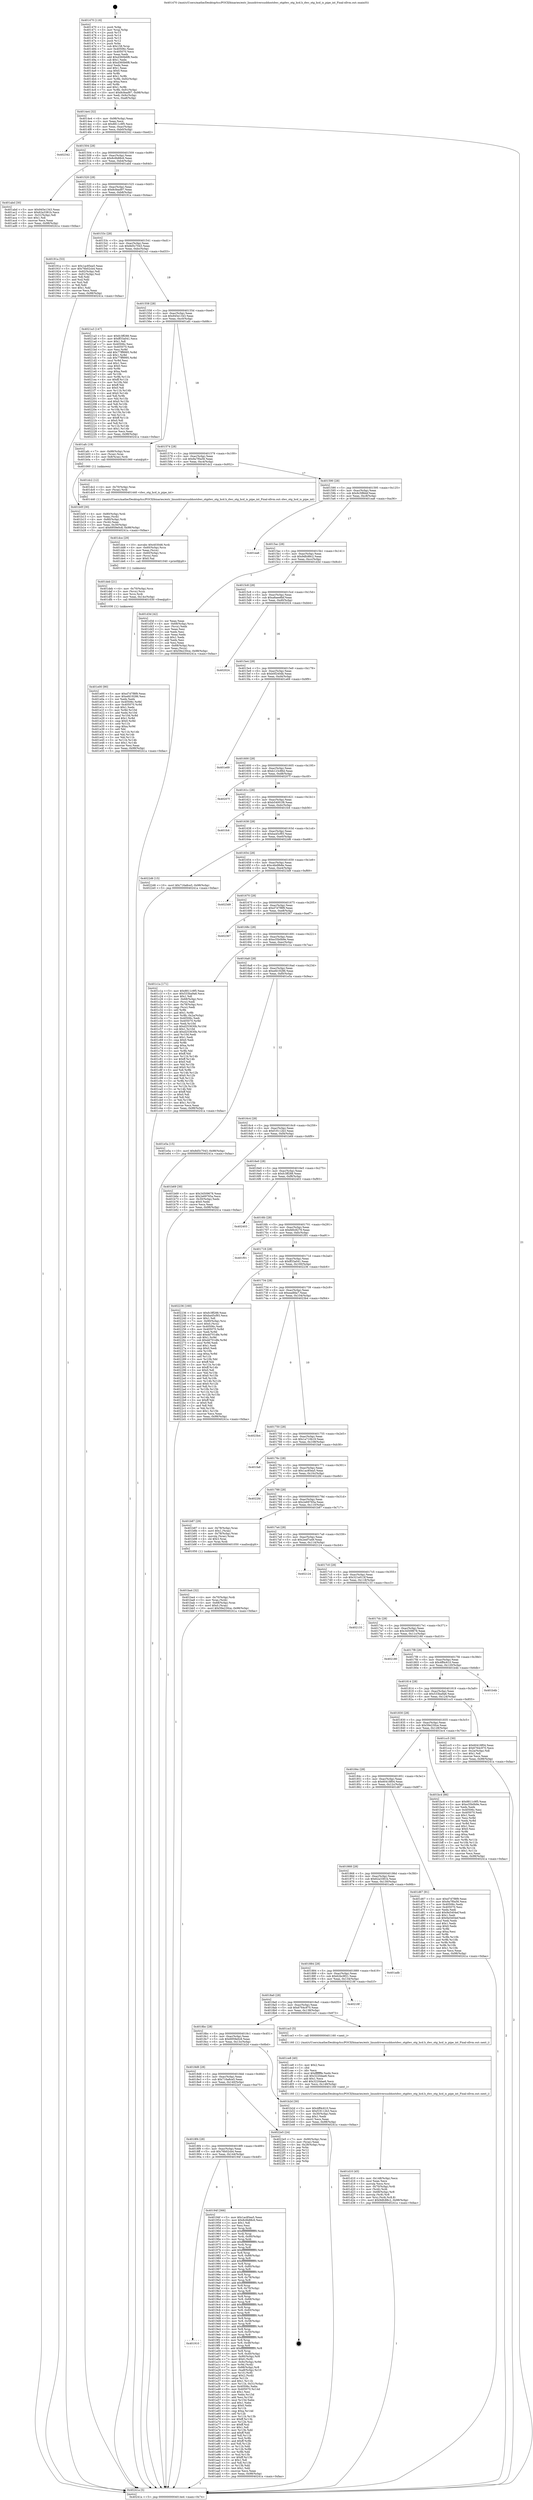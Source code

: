 digraph "0x401470" {
  label = "0x401470 (/mnt/c/Users/mathe/Desktop/tcc/POCII/binaries/extr_linuxdriversusbhostdwc_otgdwc_otg_hcd.h_dwc_otg_hcd_is_pipe_int_Final-ollvm.out::main(0))"
  labelloc = "t"
  node[shape=record]

  Entry [label="",width=0.3,height=0.3,shape=circle,fillcolor=black,style=filled]
  "0x4014e4" [label="{
     0x4014e4 [32]\l
     | [instrs]\l
     &nbsp;&nbsp;0x4014e4 \<+6\>: mov -0x98(%rbp),%eax\l
     &nbsp;&nbsp;0x4014ea \<+2\>: mov %eax,%ecx\l
     &nbsp;&nbsp;0x4014ec \<+6\>: sub $0x8811c9f5,%ecx\l
     &nbsp;&nbsp;0x4014f2 \<+6\>: mov %eax,-0xac(%rbp)\l
     &nbsp;&nbsp;0x4014f8 \<+6\>: mov %ecx,-0xb0(%rbp)\l
     &nbsp;&nbsp;0x4014fe \<+6\>: je 0000000000402342 \<main+0xed2\>\l
  }"]
  "0x402342" [label="{
     0x402342\l
  }", style=dashed]
  "0x401504" [label="{
     0x401504 [28]\l
     | [instrs]\l
     &nbsp;&nbsp;0x401504 \<+5\>: jmp 0000000000401509 \<main+0x99\>\l
     &nbsp;&nbsp;0x401509 \<+6\>: mov -0xac(%rbp),%eax\l
     &nbsp;&nbsp;0x40150f \<+5\>: sub $0x8c6b88c6,%eax\l
     &nbsp;&nbsp;0x401514 \<+6\>: mov %eax,-0xb4(%rbp)\l
     &nbsp;&nbsp;0x40151a \<+6\>: je 0000000000401abd \<main+0x64d\>\l
  }"]
  Exit [label="",width=0.3,height=0.3,shape=circle,fillcolor=black,style=filled,peripheries=2]
  "0x401abd" [label="{
     0x401abd [30]\l
     | [instrs]\l
     &nbsp;&nbsp;0x401abd \<+5\>: mov $0x945e1343,%eax\l
     &nbsp;&nbsp;0x401ac2 \<+5\>: mov $0x62a3381b,%ecx\l
     &nbsp;&nbsp;0x401ac7 \<+3\>: mov -0x31(%rbp),%dl\l
     &nbsp;&nbsp;0x401aca \<+3\>: test $0x1,%dl\l
     &nbsp;&nbsp;0x401acd \<+3\>: cmovne %ecx,%eax\l
     &nbsp;&nbsp;0x401ad0 \<+6\>: mov %eax,-0x98(%rbp)\l
     &nbsp;&nbsp;0x401ad6 \<+5\>: jmp 000000000040241a \<main+0xfaa\>\l
  }"]
  "0x401520" [label="{
     0x401520 [28]\l
     | [instrs]\l
     &nbsp;&nbsp;0x401520 \<+5\>: jmp 0000000000401525 \<main+0xb5\>\l
     &nbsp;&nbsp;0x401525 \<+6\>: mov -0xac(%rbp),%eax\l
     &nbsp;&nbsp;0x40152b \<+5\>: sub $0x8cfead97,%eax\l
     &nbsp;&nbsp;0x401530 \<+6\>: mov %eax,-0xb8(%rbp)\l
     &nbsp;&nbsp;0x401536 \<+6\>: je 000000000040191a \<main+0x4aa\>\l
  }"]
  "0x401e00" [label="{
     0x401e00 [90]\l
     | [instrs]\l
     &nbsp;&nbsp;0x401e00 \<+5\>: mov $0xd7d7f8f9,%eax\l
     &nbsp;&nbsp;0x401e05 \<+5\>: mov $0xefd19286,%esi\l
     &nbsp;&nbsp;0x401e0a \<+2\>: xor %edx,%edx\l
     &nbsp;&nbsp;0x401e0c \<+8\>: mov 0x40506c,%r8d\l
     &nbsp;&nbsp;0x401e14 \<+8\>: mov 0x405070,%r9d\l
     &nbsp;&nbsp;0x401e1c \<+3\>: sub $0x1,%edx\l
     &nbsp;&nbsp;0x401e1f \<+3\>: mov %r8d,%r10d\l
     &nbsp;&nbsp;0x401e22 \<+3\>: add %edx,%r10d\l
     &nbsp;&nbsp;0x401e25 \<+4\>: imul %r10d,%r8d\l
     &nbsp;&nbsp;0x401e29 \<+4\>: and $0x1,%r8d\l
     &nbsp;&nbsp;0x401e2d \<+4\>: cmp $0x0,%r8d\l
     &nbsp;&nbsp;0x401e31 \<+4\>: sete %r11b\l
     &nbsp;&nbsp;0x401e35 \<+4\>: cmp $0xa,%r9d\l
     &nbsp;&nbsp;0x401e39 \<+3\>: setl %bl\l
     &nbsp;&nbsp;0x401e3c \<+3\>: mov %r11b,%r14b\l
     &nbsp;&nbsp;0x401e3f \<+3\>: and %bl,%r14b\l
     &nbsp;&nbsp;0x401e42 \<+3\>: xor %bl,%r11b\l
     &nbsp;&nbsp;0x401e45 \<+3\>: or %r11b,%r14b\l
     &nbsp;&nbsp;0x401e48 \<+4\>: test $0x1,%r14b\l
     &nbsp;&nbsp;0x401e4c \<+3\>: cmovne %esi,%eax\l
     &nbsp;&nbsp;0x401e4f \<+6\>: mov %eax,-0x98(%rbp)\l
     &nbsp;&nbsp;0x401e55 \<+5\>: jmp 000000000040241a \<main+0xfaa\>\l
  }"]
  "0x40191a" [label="{
     0x40191a [53]\l
     | [instrs]\l
     &nbsp;&nbsp;0x40191a \<+5\>: mov $0x1ac85ea5,%eax\l
     &nbsp;&nbsp;0x40191f \<+5\>: mov $0x76b02cb4,%ecx\l
     &nbsp;&nbsp;0x401924 \<+6\>: mov -0x92(%rbp),%dl\l
     &nbsp;&nbsp;0x40192a \<+7\>: mov -0x91(%rbp),%sil\l
     &nbsp;&nbsp;0x401931 \<+3\>: mov %dl,%dil\l
     &nbsp;&nbsp;0x401934 \<+3\>: and %sil,%dil\l
     &nbsp;&nbsp;0x401937 \<+3\>: xor %sil,%dl\l
     &nbsp;&nbsp;0x40193a \<+3\>: or %dl,%dil\l
     &nbsp;&nbsp;0x40193d \<+4\>: test $0x1,%dil\l
     &nbsp;&nbsp;0x401941 \<+3\>: cmovne %ecx,%eax\l
     &nbsp;&nbsp;0x401944 \<+6\>: mov %eax,-0x98(%rbp)\l
     &nbsp;&nbsp;0x40194a \<+5\>: jmp 000000000040241a \<main+0xfaa\>\l
  }"]
  "0x40153c" [label="{
     0x40153c [28]\l
     | [instrs]\l
     &nbsp;&nbsp;0x40153c \<+5\>: jmp 0000000000401541 \<main+0xd1\>\l
     &nbsp;&nbsp;0x401541 \<+6\>: mov -0xac(%rbp),%eax\l
     &nbsp;&nbsp;0x401547 \<+5\>: sub $0x8d5c7043,%eax\l
     &nbsp;&nbsp;0x40154c \<+6\>: mov %eax,-0xbc(%rbp)\l
     &nbsp;&nbsp;0x401552 \<+6\>: je 00000000004021a3 \<main+0xd33\>\l
  }"]
  "0x40241a" [label="{
     0x40241a [5]\l
     | [instrs]\l
     &nbsp;&nbsp;0x40241a \<+5\>: jmp 00000000004014e4 \<main+0x74\>\l
  }"]
  "0x401470" [label="{
     0x401470 [116]\l
     | [instrs]\l
     &nbsp;&nbsp;0x401470 \<+1\>: push %rbp\l
     &nbsp;&nbsp;0x401471 \<+3\>: mov %rsp,%rbp\l
     &nbsp;&nbsp;0x401474 \<+2\>: push %r15\l
     &nbsp;&nbsp;0x401476 \<+2\>: push %r14\l
     &nbsp;&nbsp;0x401478 \<+2\>: push %r13\l
     &nbsp;&nbsp;0x40147a \<+2\>: push %r12\l
     &nbsp;&nbsp;0x40147c \<+1\>: push %rbx\l
     &nbsp;&nbsp;0x40147d \<+7\>: sub $0x158,%rsp\l
     &nbsp;&nbsp;0x401484 \<+7\>: mov 0x40506c,%eax\l
     &nbsp;&nbsp;0x40148b \<+7\>: mov 0x405070,%ecx\l
     &nbsp;&nbsp;0x401492 \<+2\>: mov %eax,%edx\l
     &nbsp;&nbsp;0x401494 \<+6\>: add $0xd360b6f8,%edx\l
     &nbsp;&nbsp;0x40149a \<+3\>: sub $0x1,%edx\l
     &nbsp;&nbsp;0x40149d \<+6\>: sub $0xd360b6f8,%edx\l
     &nbsp;&nbsp;0x4014a3 \<+3\>: imul %edx,%eax\l
     &nbsp;&nbsp;0x4014a6 \<+3\>: and $0x1,%eax\l
     &nbsp;&nbsp;0x4014a9 \<+3\>: cmp $0x0,%eax\l
     &nbsp;&nbsp;0x4014ac \<+4\>: sete %r8b\l
     &nbsp;&nbsp;0x4014b0 \<+4\>: and $0x1,%r8b\l
     &nbsp;&nbsp;0x4014b4 \<+7\>: mov %r8b,-0x92(%rbp)\l
     &nbsp;&nbsp;0x4014bb \<+3\>: cmp $0xa,%ecx\l
     &nbsp;&nbsp;0x4014be \<+4\>: setl %r8b\l
     &nbsp;&nbsp;0x4014c2 \<+4\>: and $0x1,%r8b\l
     &nbsp;&nbsp;0x4014c6 \<+7\>: mov %r8b,-0x91(%rbp)\l
     &nbsp;&nbsp;0x4014cd \<+10\>: movl $0x8cfead97,-0x98(%rbp)\l
     &nbsp;&nbsp;0x4014d7 \<+6\>: mov %edi,-0x9c(%rbp)\l
     &nbsp;&nbsp;0x4014dd \<+7\>: mov %rsi,-0xa8(%rbp)\l
  }"]
  "0x401deb" [label="{
     0x401deb [21]\l
     | [instrs]\l
     &nbsp;&nbsp;0x401deb \<+4\>: mov -0x70(%rbp),%rcx\l
     &nbsp;&nbsp;0x401def \<+3\>: mov (%rcx),%rcx\l
     &nbsp;&nbsp;0x401df2 \<+3\>: mov %rcx,%rdi\l
     &nbsp;&nbsp;0x401df5 \<+6\>: mov %eax,-0x14c(%rbp)\l
     &nbsp;&nbsp;0x401dfb \<+5\>: call 0000000000401030 \<free@plt\>\l
     | [calls]\l
     &nbsp;&nbsp;0x401030 \{1\} (unknown)\l
  }"]
  "0x4021a3" [label="{
     0x4021a3 [147]\l
     | [instrs]\l
     &nbsp;&nbsp;0x4021a3 \<+5\>: mov $0xfc3ff288,%eax\l
     &nbsp;&nbsp;0x4021a8 \<+5\>: mov $0xff33a041,%ecx\l
     &nbsp;&nbsp;0x4021ad \<+2\>: mov $0x1,%dl\l
     &nbsp;&nbsp;0x4021af \<+7\>: mov 0x40506c,%esi\l
     &nbsp;&nbsp;0x4021b6 \<+7\>: mov 0x405070,%edi\l
     &nbsp;&nbsp;0x4021bd \<+3\>: mov %esi,%r8d\l
     &nbsp;&nbsp;0x4021c0 \<+7\>: add $0x77ff9995,%r8d\l
     &nbsp;&nbsp;0x4021c7 \<+4\>: sub $0x1,%r8d\l
     &nbsp;&nbsp;0x4021cb \<+7\>: sub $0x77ff9995,%r8d\l
     &nbsp;&nbsp;0x4021d2 \<+4\>: imul %r8d,%esi\l
     &nbsp;&nbsp;0x4021d6 \<+3\>: and $0x1,%esi\l
     &nbsp;&nbsp;0x4021d9 \<+3\>: cmp $0x0,%esi\l
     &nbsp;&nbsp;0x4021dc \<+4\>: sete %r9b\l
     &nbsp;&nbsp;0x4021e0 \<+3\>: cmp $0xa,%edi\l
     &nbsp;&nbsp;0x4021e3 \<+4\>: setl %r10b\l
     &nbsp;&nbsp;0x4021e7 \<+3\>: mov %r9b,%r11b\l
     &nbsp;&nbsp;0x4021ea \<+4\>: xor $0xff,%r11b\l
     &nbsp;&nbsp;0x4021ee \<+3\>: mov %r10b,%bl\l
     &nbsp;&nbsp;0x4021f1 \<+3\>: xor $0xff,%bl\l
     &nbsp;&nbsp;0x4021f4 \<+3\>: xor $0x0,%dl\l
     &nbsp;&nbsp;0x4021f7 \<+3\>: mov %r11b,%r14b\l
     &nbsp;&nbsp;0x4021fa \<+4\>: and $0x0,%r14b\l
     &nbsp;&nbsp;0x4021fe \<+3\>: and %dl,%r9b\l
     &nbsp;&nbsp;0x402201 \<+3\>: mov %bl,%r15b\l
     &nbsp;&nbsp;0x402204 \<+4\>: and $0x0,%r15b\l
     &nbsp;&nbsp;0x402208 \<+3\>: and %dl,%r10b\l
     &nbsp;&nbsp;0x40220b \<+3\>: or %r9b,%r14b\l
     &nbsp;&nbsp;0x40220e \<+3\>: or %r10b,%r15b\l
     &nbsp;&nbsp;0x402211 \<+3\>: xor %r15b,%r14b\l
     &nbsp;&nbsp;0x402214 \<+3\>: or %bl,%r11b\l
     &nbsp;&nbsp;0x402217 \<+4\>: xor $0xff,%r11b\l
     &nbsp;&nbsp;0x40221b \<+3\>: or $0x0,%dl\l
     &nbsp;&nbsp;0x40221e \<+3\>: and %dl,%r11b\l
     &nbsp;&nbsp;0x402221 \<+3\>: or %r11b,%r14b\l
     &nbsp;&nbsp;0x402224 \<+4\>: test $0x1,%r14b\l
     &nbsp;&nbsp;0x402228 \<+3\>: cmovne %ecx,%eax\l
     &nbsp;&nbsp;0x40222b \<+6\>: mov %eax,-0x98(%rbp)\l
     &nbsp;&nbsp;0x402231 \<+5\>: jmp 000000000040241a \<main+0xfaa\>\l
  }"]
  "0x401558" [label="{
     0x401558 [28]\l
     | [instrs]\l
     &nbsp;&nbsp;0x401558 \<+5\>: jmp 000000000040155d \<main+0xed\>\l
     &nbsp;&nbsp;0x40155d \<+6\>: mov -0xac(%rbp),%eax\l
     &nbsp;&nbsp;0x401563 \<+5\>: sub $0x945e1343,%eax\l
     &nbsp;&nbsp;0x401568 \<+6\>: mov %eax,-0xc0(%rbp)\l
     &nbsp;&nbsp;0x40156e \<+6\>: je 0000000000401afc \<main+0x68c\>\l
  }"]
  "0x401dce" [label="{
     0x401dce [29]\l
     | [instrs]\l
     &nbsp;&nbsp;0x401dce \<+10\>: movabs $0x4030d6,%rdi\l
     &nbsp;&nbsp;0x401dd8 \<+4\>: mov -0x60(%rbp),%rcx\l
     &nbsp;&nbsp;0x401ddc \<+2\>: mov %eax,(%rcx)\l
     &nbsp;&nbsp;0x401dde \<+4\>: mov -0x60(%rbp),%rcx\l
     &nbsp;&nbsp;0x401de2 \<+2\>: mov (%rcx),%esi\l
     &nbsp;&nbsp;0x401de4 \<+2\>: mov $0x0,%al\l
     &nbsp;&nbsp;0x401de6 \<+5\>: call 0000000000401040 \<printf@plt\>\l
     | [calls]\l
     &nbsp;&nbsp;0x401040 \{1\} (unknown)\l
  }"]
  "0x401afc" [label="{
     0x401afc [19]\l
     | [instrs]\l
     &nbsp;&nbsp;0x401afc \<+7\>: mov -0x88(%rbp),%rax\l
     &nbsp;&nbsp;0x401b03 \<+3\>: mov (%rax),%rax\l
     &nbsp;&nbsp;0x401b06 \<+4\>: mov 0x8(%rax),%rdi\l
     &nbsp;&nbsp;0x401b0a \<+5\>: call 0000000000401060 \<atoi@plt\>\l
     | [calls]\l
     &nbsp;&nbsp;0x401060 \{1\} (unknown)\l
  }"]
  "0x401574" [label="{
     0x401574 [28]\l
     | [instrs]\l
     &nbsp;&nbsp;0x401574 \<+5\>: jmp 0000000000401579 \<main+0x109\>\l
     &nbsp;&nbsp;0x401579 \<+6\>: mov -0xac(%rbp),%eax\l
     &nbsp;&nbsp;0x40157f \<+5\>: sub $0x9a7f0a56,%eax\l
     &nbsp;&nbsp;0x401584 \<+6\>: mov %eax,-0xc4(%rbp)\l
     &nbsp;&nbsp;0x40158a \<+6\>: je 0000000000401dc2 \<main+0x952\>\l
  }"]
  "0x401d10" [label="{
     0x401d10 [45]\l
     | [instrs]\l
     &nbsp;&nbsp;0x401d10 \<+6\>: mov -0x148(%rbp),%ecx\l
     &nbsp;&nbsp;0x401d16 \<+3\>: imul %eax,%ecx\l
     &nbsp;&nbsp;0x401d19 \<+3\>: movslq %ecx,%rsi\l
     &nbsp;&nbsp;0x401d1c \<+4\>: mov -0x70(%rbp),%rdi\l
     &nbsp;&nbsp;0x401d20 \<+3\>: mov (%rdi),%rdi\l
     &nbsp;&nbsp;0x401d23 \<+4\>: mov -0x68(%rbp),%r8\l
     &nbsp;&nbsp;0x401d27 \<+3\>: movslq (%r8),%r8\l
     &nbsp;&nbsp;0x401d2a \<+4\>: mov %rsi,(%rdi,%r8,8)\l
     &nbsp;&nbsp;0x401d2e \<+10\>: movl $0x9dfc88c2,-0x98(%rbp)\l
     &nbsp;&nbsp;0x401d38 \<+5\>: jmp 000000000040241a \<main+0xfaa\>\l
  }"]
  "0x401dc2" [label="{
     0x401dc2 [12]\l
     | [instrs]\l
     &nbsp;&nbsp;0x401dc2 \<+4\>: mov -0x70(%rbp),%rax\l
     &nbsp;&nbsp;0x401dc6 \<+3\>: mov (%rax),%rdi\l
     &nbsp;&nbsp;0x401dc9 \<+5\>: call 0000000000401440 \<dwc_otg_hcd_is_pipe_int\>\l
     | [calls]\l
     &nbsp;&nbsp;0x401440 \{1\} (/mnt/c/Users/mathe/Desktop/tcc/POCII/binaries/extr_linuxdriversusbhostdwc_otgdwc_otg_hcd.h_dwc_otg_hcd_is_pipe_int_Final-ollvm.out::dwc_otg_hcd_is_pipe_int)\l
  }"]
  "0x401590" [label="{
     0x401590 [28]\l
     | [instrs]\l
     &nbsp;&nbsp;0x401590 \<+5\>: jmp 0000000000401595 \<main+0x125\>\l
     &nbsp;&nbsp;0x401595 \<+6\>: mov -0xac(%rbp),%eax\l
     &nbsp;&nbsp;0x40159b \<+5\>: sub $0x9c5f8bbf,%eax\l
     &nbsp;&nbsp;0x4015a0 \<+6\>: mov %eax,-0xc8(%rbp)\l
     &nbsp;&nbsp;0x4015a6 \<+6\>: je 0000000000401ea6 \<main+0xa36\>\l
  }"]
  "0x401ce8" [label="{
     0x401ce8 [40]\l
     | [instrs]\l
     &nbsp;&nbsp;0x401ce8 \<+5\>: mov $0x2,%ecx\l
     &nbsp;&nbsp;0x401ced \<+1\>: cltd\l
     &nbsp;&nbsp;0x401cee \<+2\>: idiv %ecx\l
     &nbsp;&nbsp;0x401cf0 \<+6\>: imul $0xfffffffe,%edx,%ecx\l
     &nbsp;&nbsp;0x401cf6 \<+6\>: sub $0x3220dae6,%ecx\l
     &nbsp;&nbsp;0x401cfc \<+3\>: add $0x1,%ecx\l
     &nbsp;&nbsp;0x401cff \<+6\>: add $0x3220dae6,%ecx\l
     &nbsp;&nbsp;0x401d05 \<+6\>: mov %ecx,-0x148(%rbp)\l
     &nbsp;&nbsp;0x401d0b \<+5\>: call 0000000000401160 \<next_i\>\l
     | [calls]\l
     &nbsp;&nbsp;0x401160 \{1\} (/mnt/c/Users/mathe/Desktop/tcc/POCII/binaries/extr_linuxdriversusbhostdwc_otgdwc_otg_hcd.h_dwc_otg_hcd_is_pipe_int_Final-ollvm.out::next_i)\l
  }"]
  "0x401ea6" [label="{
     0x401ea6\l
  }", style=dashed]
  "0x4015ac" [label="{
     0x4015ac [28]\l
     | [instrs]\l
     &nbsp;&nbsp;0x4015ac \<+5\>: jmp 00000000004015b1 \<main+0x141\>\l
     &nbsp;&nbsp;0x4015b1 \<+6\>: mov -0xac(%rbp),%eax\l
     &nbsp;&nbsp;0x4015b7 \<+5\>: sub $0x9dfc88c2,%eax\l
     &nbsp;&nbsp;0x4015bc \<+6\>: mov %eax,-0xcc(%rbp)\l
     &nbsp;&nbsp;0x4015c2 \<+6\>: je 0000000000401d3d \<main+0x8cd\>\l
  }"]
  "0x401ba4" [label="{
     0x401ba4 [32]\l
     | [instrs]\l
     &nbsp;&nbsp;0x401ba4 \<+4\>: mov -0x70(%rbp),%rdi\l
     &nbsp;&nbsp;0x401ba8 \<+3\>: mov %rax,(%rdi)\l
     &nbsp;&nbsp;0x401bab \<+4\>: mov -0x68(%rbp),%rax\l
     &nbsp;&nbsp;0x401baf \<+6\>: movl $0x0,(%rax)\l
     &nbsp;&nbsp;0x401bb5 \<+10\>: movl $0x59e230ce,-0x98(%rbp)\l
     &nbsp;&nbsp;0x401bbf \<+5\>: jmp 000000000040241a \<main+0xfaa\>\l
  }"]
  "0x401d3d" [label="{
     0x401d3d [42]\l
     | [instrs]\l
     &nbsp;&nbsp;0x401d3d \<+2\>: xor %eax,%eax\l
     &nbsp;&nbsp;0x401d3f \<+4\>: mov -0x68(%rbp),%rcx\l
     &nbsp;&nbsp;0x401d43 \<+2\>: mov (%rcx),%edx\l
     &nbsp;&nbsp;0x401d45 \<+2\>: mov %eax,%esi\l
     &nbsp;&nbsp;0x401d47 \<+2\>: sub %edx,%esi\l
     &nbsp;&nbsp;0x401d49 \<+2\>: mov %eax,%edx\l
     &nbsp;&nbsp;0x401d4b \<+3\>: sub $0x1,%edx\l
     &nbsp;&nbsp;0x401d4e \<+2\>: add %edx,%esi\l
     &nbsp;&nbsp;0x401d50 \<+2\>: sub %esi,%eax\l
     &nbsp;&nbsp;0x401d52 \<+4\>: mov -0x68(%rbp),%rcx\l
     &nbsp;&nbsp;0x401d56 \<+2\>: mov %eax,(%rcx)\l
     &nbsp;&nbsp;0x401d58 \<+10\>: movl $0x59e230ce,-0x98(%rbp)\l
     &nbsp;&nbsp;0x401d62 \<+5\>: jmp 000000000040241a \<main+0xfaa\>\l
  }"]
  "0x4015c8" [label="{
     0x4015c8 [28]\l
     | [instrs]\l
     &nbsp;&nbsp;0x4015c8 \<+5\>: jmp 00000000004015cd \<main+0x15d\>\l
     &nbsp;&nbsp;0x4015cd \<+6\>: mov -0xac(%rbp),%eax\l
     &nbsp;&nbsp;0x4015d3 \<+5\>: sub $0xa8aee8bf,%eax\l
     &nbsp;&nbsp;0x4015d8 \<+6\>: mov %eax,-0xd0(%rbp)\l
     &nbsp;&nbsp;0x4015de \<+6\>: je 0000000000402024 \<main+0xbb4\>\l
  }"]
  "0x401b0f" [label="{
     0x401b0f [30]\l
     | [instrs]\l
     &nbsp;&nbsp;0x401b0f \<+4\>: mov -0x80(%rbp),%rdi\l
     &nbsp;&nbsp;0x401b13 \<+2\>: mov %eax,(%rdi)\l
     &nbsp;&nbsp;0x401b15 \<+4\>: mov -0x80(%rbp),%rdi\l
     &nbsp;&nbsp;0x401b19 \<+2\>: mov (%rdi),%eax\l
     &nbsp;&nbsp;0x401b1b \<+3\>: mov %eax,-0x30(%rbp)\l
     &nbsp;&nbsp;0x401b1e \<+10\>: movl $0x6959e0c8,-0x98(%rbp)\l
     &nbsp;&nbsp;0x401b28 \<+5\>: jmp 000000000040241a \<main+0xfaa\>\l
  }"]
  "0x402024" [label="{
     0x402024\l
  }", style=dashed]
  "0x4015e4" [label="{
     0x4015e4 [28]\l
     | [instrs]\l
     &nbsp;&nbsp;0x4015e4 \<+5\>: jmp 00000000004015e9 \<main+0x179\>\l
     &nbsp;&nbsp;0x4015e9 \<+6\>: mov -0xac(%rbp),%eax\l
     &nbsp;&nbsp;0x4015ef \<+5\>: sub $0xb0f240db,%eax\l
     &nbsp;&nbsp;0x4015f4 \<+6\>: mov %eax,-0xd4(%rbp)\l
     &nbsp;&nbsp;0x4015fa \<+6\>: je 0000000000401e69 \<main+0x9f9\>\l
  }"]
  "0x401910" [label="{
     0x401910\l
  }", style=dashed]
  "0x401e69" [label="{
     0x401e69\l
  }", style=dashed]
  "0x401600" [label="{
     0x401600 [28]\l
     | [instrs]\l
     &nbsp;&nbsp;0x401600 \<+5\>: jmp 0000000000401605 \<main+0x195\>\l
     &nbsp;&nbsp;0x401605 \<+6\>: mov -0xac(%rbp),%eax\l
     &nbsp;&nbsp;0x40160b \<+5\>: sub $0xb123c86d,%eax\l
     &nbsp;&nbsp;0x401610 \<+6\>: mov %eax,-0xd8(%rbp)\l
     &nbsp;&nbsp;0x401616 \<+6\>: je 000000000040207f \<main+0xc0f\>\l
  }"]
  "0x40194f" [label="{
     0x40194f [366]\l
     | [instrs]\l
     &nbsp;&nbsp;0x40194f \<+5\>: mov $0x1ac85ea5,%eax\l
     &nbsp;&nbsp;0x401954 \<+5\>: mov $0x8c6b88c6,%ecx\l
     &nbsp;&nbsp;0x401959 \<+2\>: mov $0x1,%dl\l
     &nbsp;&nbsp;0x40195b \<+2\>: xor %esi,%esi\l
     &nbsp;&nbsp;0x40195d \<+3\>: mov %rsp,%rdi\l
     &nbsp;&nbsp;0x401960 \<+4\>: add $0xfffffffffffffff0,%rdi\l
     &nbsp;&nbsp;0x401964 \<+3\>: mov %rdi,%rsp\l
     &nbsp;&nbsp;0x401967 \<+7\>: mov %rdi,-0x90(%rbp)\l
     &nbsp;&nbsp;0x40196e \<+3\>: mov %rsp,%rdi\l
     &nbsp;&nbsp;0x401971 \<+4\>: add $0xfffffffffffffff0,%rdi\l
     &nbsp;&nbsp;0x401975 \<+3\>: mov %rdi,%rsp\l
     &nbsp;&nbsp;0x401978 \<+3\>: mov %rsp,%r8\l
     &nbsp;&nbsp;0x40197b \<+4\>: add $0xfffffffffffffff0,%r8\l
     &nbsp;&nbsp;0x40197f \<+3\>: mov %r8,%rsp\l
     &nbsp;&nbsp;0x401982 \<+7\>: mov %r8,-0x88(%rbp)\l
     &nbsp;&nbsp;0x401989 \<+3\>: mov %rsp,%r8\l
     &nbsp;&nbsp;0x40198c \<+4\>: add $0xfffffffffffffff0,%r8\l
     &nbsp;&nbsp;0x401990 \<+3\>: mov %r8,%rsp\l
     &nbsp;&nbsp;0x401993 \<+4\>: mov %r8,-0x80(%rbp)\l
     &nbsp;&nbsp;0x401997 \<+3\>: mov %rsp,%r8\l
     &nbsp;&nbsp;0x40199a \<+4\>: add $0xfffffffffffffff0,%r8\l
     &nbsp;&nbsp;0x40199e \<+3\>: mov %r8,%rsp\l
     &nbsp;&nbsp;0x4019a1 \<+4\>: mov %r8,-0x78(%rbp)\l
     &nbsp;&nbsp;0x4019a5 \<+3\>: mov %rsp,%r8\l
     &nbsp;&nbsp;0x4019a8 \<+4\>: add $0xfffffffffffffff0,%r8\l
     &nbsp;&nbsp;0x4019ac \<+3\>: mov %r8,%rsp\l
     &nbsp;&nbsp;0x4019af \<+4\>: mov %r8,-0x70(%rbp)\l
     &nbsp;&nbsp;0x4019b3 \<+3\>: mov %rsp,%r8\l
     &nbsp;&nbsp;0x4019b6 \<+4\>: add $0xfffffffffffffff0,%r8\l
     &nbsp;&nbsp;0x4019ba \<+3\>: mov %r8,%rsp\l
     &nbsp;&nbsp;0x4019bd \<+4\>: mov %r8,-0x68(%rbp)\l
     &nbsp;&nbsp;0x4019c1 \<+3\>: mov %rsp,%r8\l
     &nbsp;&nbsp;0x4019c4 \<+4\>: add $0xfffffffffffffff0,%r8\l
     &nbsp;&nbsp;0x4019c8 \<+3\>: mov %r8,%rsp\l
     &nbsp;&nbsp;0x4019cb \<+4\>: mov %r8,-0x60(%rbp)\l
     &nbsp;&nbsp;0x4019cf \<+3\>: mov %rsp,%r8\l
     &nbsp;&nbsp;0x4019d2 \<+4\>: add $0xfffffffffffffff0,%r8\l
     &nbsp;&nbsp;0x4019d6 \<+3\>: mov %r8,%rsp\l
     &nbsp;&nbsp;0x4019d9 \<+4\>: mov %r8,-0x58(%rbp)\l
     &nbsp;&nbsp;0x4019dd \<+3\>: mov %rsp,%r8\l
     &nbsp;&nbsp;0x4019e0 \<+4\>: add $0xfffffffffffffff0,%r8\l
     &nbsp;&nbsp;0x4019e4 \<+3\>: mov %r8,%rsp\l
     &nbsp;&nbsp;0x4019e7 \<+4\>: mov %r8,-0x50(%rbp)\l
     &nbsp;&nbsp;0x4019eb \<+3\>: mov %rsp,%r8\l
     &nbsp;&nbsp;0x4019ee \<+4\>: add $0xfffffffffffffff0,%r8\l
     &nbsp;&nbsp;0x4019f2 \<+3\>: mov %r8,%rsp\l
     &nbsp;&nbsp;0x4019f5 \<+4\>: mov %r8,-0x48(%rbp)\l
     &nbsp;&nbsp;0x4019f9 \<+3\>: mov %rsp,%r8\l
     &nbsp;&nbsp;0x4019fc \<+4\>: add $0xfffffffffffffff0,%r8\l
     &nbsp;&nbsp;0x401a00 \<+3\>: mov %r8,%rsp\l
     &nbsp;&nbsp;0x401a03 \<+4\>: mov %r8,-0x40(%rbp)\l
     &nbsp;&nbsp;0x401a07 \<+7\>: mov -0x90(%rbp),%r8\l
     &nbsp;&nbsp;0x401a0e \<+7\>: movl $0x0,(%r8)\l
     &nbsp;&nbsp;0x401a15 \<+7\>: mov -0x9c(%rbp),%r9d\l
     &nbsp;&nbsp;0x401a1c \<+3\>: mov %r9d,(%rdi)\l
     &nbsp;&nbsp;0x401a1f \<+7\>: mov -0x88(%rbp),%r8\l
     &nbsp;&nbsp;0x401a26 \<+7\>: mov -0xa8(%rbp),%r10\l
     &nbsp;&nbsp;0x401a2d \<+3\>: mov %r10,(%r8)\l
     &nbsp;&nbsp;0x401a30 \<+3\>: cmpl $0x2,(%rdi)\l
     &nbsp;&nbsp;0x401a33 \<+4\>: setne %r11b\l
     &nbsp;&nbsp;0x401a37 \<+4\>: and $0x1,%r11b\l
     &nbsp;&nbsp;0x401a3b \<+4\>: mov %r11b,-0x31(%rbp)\l
     &nbsp;&nbsp;0x401a3f \<+7\>: mov 0x40506c,%ebx\l
     &nbsp;&nbsp;0x401a46 \<+8\>: mov 0x405070,%r14d\l
     &nbsp;&nbsp;0x401a4e \<+3\>: sub $0x1,%esi\l
     &nbsp;&nbsp;0x401a51 \<+3\>: mov %ebx,%r15d\l
     &nbsp;&nbsp;0x401a54 \<+3\>: add %esi,%r15d\l
     &nbsp;&nbsp;0x401a57 \<+4\>: imul %r15d,%ebx\l
     &nbsp;&nbsp;0x401a5b \<+3\>: and $0x1,%ebx\l
     &nbsp;&nbsp;0x401a5e \<+3\>: cmp $0x0,%ebx\l
     &nbsp;&nbsp;0x401a61 \<+4\>: sete %r11b\l
     &nbsp;&nbsp;0x401a65 \<+4\>: cmp $0xa,%r14d\l
     &nbsp;&nbsp;0x401a69 \<+4\>: setl %r12b\l
     &nbsp;&nbsp;0x401a6d \<+3\>: mov %r11b,%r13b\l
     &nbsp;&nbsp;0x401a70 \<+4\>: xor $0xff,%r13b\l
     &nbsp;&nbsp;0x401a74 \<+3\>: mov %r12b,%sil\l
     &nbsp;&nbsp;0x401a77 \<+4\>: xor $0xff,%sil\l
     &nbsp;&nbsp;0x401a7b \<+3\>: xor $0x1,%dl\l
     &nbsp;&nbsp;0x401a7e \<+3\>: mov %r13b,%dil\l
     &nbsp;&nbsp;0x401a81 \<+4\>: and $0xff,%dil\l
     &nbsp;&nbsp;0x401a85 \<+3\>: and %dl,%r11b\l
     &nbsp;&nbsp;0x401a88 \<+3\>: mov %sil,%r8b\l
     &nbsp;&nbsp;0x401a8b \<+4\>: and $0xff,%r8b\l
     &nbsp;&nbsp;0x401a8f \<+3\>: and %dl,%r12b\l
     &nbsp;&nbsp;0x401a92 \<+3\>: or %r11b,%dil\l
     &nbsp;&nbsp;0x401a95 \<+3\>: or %r12b,%r8b\l
     &nbsp;&nbsp;0x401a98 \<+3\>: xor %r8b,%dil\l
     &nbsp;&nbsp;0x401a9b \<+3\>: or %sil,%r13b\l
     &nbsp;&nbsp;0x401a9e \<+4\>: xor $0xff,%r13b\l
     &nbsp;&nbsp;0x401aa2 \<+3\>: or $0x1,%dl\l
     &nbsp;&nbsp;0x401aa5 \<+3\>: and %dl,%r13b\l
     &nbsp;&nbsp;0x401aa8 \<+3\>: or %r13b,%dil\l
     &nbsp;&nbsp;0x401aab \<+4\>: test $0x1,%dil\l
     &nbsp;&nbsp;0x401aaf \<+3\>: cmovne %ecx,%eax\l
     &nbsp;&nbsp;0x401ab2 \<+6\>: mov %eax,-0x98(%rbp)\l
     &nbsp;&nbsp;0x401ab8 \<+5\>: jmp 000000000040241a \<main+0xfaa\>\l
  }"]
  "0x40207f" [label="{
     0x40207f\l
  }", style=dashed]
  "0x40161c" [label="{
     0x40161c [28]\l
     | [instrs]\l
     &nbsp;&nbsp;0x40161c \<+5\>: jmp 0000000000401621 \<main+0x1b1\>\l
     &nbsp;&nbsp;0x401621 \<+6\>: mov -0xac(%rbp),%eax\l
     &nbsp;&nbsp;0x401627 \<+5\>: sub $0xb54001f6,%eax\l
     &nbsp;&nbsp;0x40162c \<+6\>: mov %eax,-0xdc(%rbp)\l
     &nbsp;&nbsp;0x401632 \<+6\>: je 0000000000401fc6 \<main+0xb56\>\l
  }"]
  "0x4018f4" [label="{
     0x4018f4 [28]\l
     | [instrs]\l
     &nbsp;&nbsp;0x4018f4 \<+5\>: jmp 00000000004018f9 \<main+0x489\>\l
     &nbsp;&nbsp;0x4018f9 \<+6\>: mov -0xac(%rbp),%eax\l
     &nbsp;&nbsp;0x4018ff \<+5\>: sub $0x76b02cb4,%eax\l
     &nbsp;&nbsp;0x401904 \<+6\>: mov %eax,-0x144(%rbp)\l
     &nbsp;&nbsp;0x40190a \<+6\>: je 000000000040194f \<main+0x4df\>\l
  }"]
  "0x401fc6" [label="{
     0x401fc6\l
  }", style=dashed]
  "0x401638" [label="{
     0x401638 [28]\l
     | [instrs]\l
     &nbsp;&nbsp;0x401638 \<+5\>: jmp 000000000040163d \<main+0x1cd\>\l
     &nbsp;&nbsp;0x40163d \<+6\>: mov -0xac(%rbp),%eax\l
     &nbsp;&nbsp;0x401643 \<+5\>: sub $0xba45cf93,%eax\l
     &nbsp;&nbsp;0x401648 \<+6\>: mov %eax,-0xe0(%rbp)\l
     &nbsp;&nbsp;0x40164e \<+6\>: je 00000000004022d6 \<main+0xe66\>\l
  }"]
  "0x4022e5" [label="{
     0x4022e5 [24]\l
     | [instrs]\l
     &nbsp;&nbsp;0x4022e5 \<+7\>: mov -0x90(%rbp),%rax\l
     &nbsp;&nbsp;0x4022ec \<+2\>: mov (%rax),%eax\l
     &nbsp;&nbsp;0x4022ee \<+4\>: lea -0x28(%rbp),%rsp\l
     &nbsp;&nbsp;0x4022f2 \<+1\>: pop %rbx\l
     &nbsp;&nbsp;0x4022f3 \<+2\>: pop %r12\l
     &nbsp;&nbsp;0x4022f5 \<+2\>: pop %r13\l
     &nbsp;&nbsp;0x4022f7 \<+2\>: pop %r14\l
     &nbsp;&nbsp;0x4022f9 \<+2\>: pop %r15\l
     &nbsp;&nbsp;0x4022fb \<+1\>: pop %rbp\l
     &nbsp;&nbsp;0x4022fc \<+1\>: ret\l
  }"]
  "0x4022d6" [label="{
     0x4022d6 [15]\l
     | [instrs]\l
     &nbsp;&nbsp;0x4022d6 \<+10\>: movl $0x716a8ce5,-0x98(%rbp)\l
     &nbsp;&nbsp;0x4022e0 \<+5\>: jmp 000000000040241a \<main+0xfaa\>\l
  }"]
  "0x401654" [label="{
     0x401654 [28]\l
     | [instrs]\l
     &nbsp;&nbsp;0x401654 \<+5\>: jmp 0000000000401659 \<main+0x1e9\>\l
     &nbsp;&nbsp;0x401659 \<+6\>: mov -0xac(%rbp),%eax\l
     &nbsp;&nbsp;0x40165f \<+5\>: sub $0xc4bd9b8e,%eax\l
     &nbsp;&nbsp;0x401664 \<+6\>: mov %eax,-0xe4(%rbp)\l
     &nbsp;&nbsp;0x40166a \<+6\>: je 00000000004023d9 \<main+0xf69\>\l
  }"]
  "0x4018d8" [label="{
     0x4018d8 [28]\l
     | [instrs]\l
     &nbsp;&nbsp;0x4018d8 \<+5\>: jmp 00000000004018dd \<main+0x46d\>\l
     &nbsp;&nbsp;0x4018dd \<+6\>: mov -0xac(%rbp),%eax\l
     &nbsp;&nbsp;0x4018e3 \<+5\>: sub $0x716a8ce5,%eax\l
     &nbsp;&nbsp;0x4018e8 \<+6\>: mov %eax,-0x140(%rbp)\l
     &nbsp;&nbsp;0x4018ee \<+6\>: je 00000000004022e5 \<main+0xe75\>\l
  }"]
  "0x4023d9" [label="{
     0x4023d9\l
  }", style=dashed]
  "0x401670" [label="{
     0x401670 [28]\l
     | [instrs]\l
     &nbsp;&nbsp;0x401670 \<+5\>: jmp 0000000000401675 \<main+0x205\>\l
     &nbsp;&nbsp;0x401675 \<+6\>: mov -0xac(%rbp),%eax\l
     &nbsp;&nbsp;0x40167b \<+5\>: sub $0xd7d7f8f9,%eax\l
     &nbsp;&nbsp;0x401680 \<+6\>: mov %eax,-0xe8(%rbp)\l
     &nbsp;&nbsp;0x401686 \<+6\>: je 0000000000402367 \<main+0xef7\>\l
  }"]
  "0x401b2d" [label="{
     0x401b2d [30]\l
     | [instrs]\l
     &nbsp;&nbsp;0x401b2d \<+5\>: mov $0x4ff4c610,%eax\l
     &nbsp;&nbsp;0x401b32 \<+5\>: mov $0xf19112b3,%ecx\l
     &nbsp;&nbsp;0x401b37 \<+3\>: mov -0x30(%rbp),%edx\l
     &nbsp;&nbsp;0x401b3a \<+3\>: cmp $0x1,%edx\l
     &nbsp;&nbsp;0x401b3d \<+3\>: cmovl %ecx,%eax\l
     &nbsp;&nbsp;0x401b40 \<+6\>: mov %eax,-0x98(%rbp)\l
     &nbsp;&nbsp;0x401b46 \<+5\>: jmp 000000000040241a \<main+0xfaa\>\l
  }"]
  "0x402367" [label="{
     0x402367\l
  }", style=dashed]
  "0x40168c" [label="{
     0x40168c [28]\l
     | [instrs]\l
     &nbsp;&nbsp;0x40168c \<+5\>: jmp 0000000000401691 \<main+0x221\>\l
     &nbsp;&nbsp;0x401691 \<+6\>: mov -0xac(%rbp),%eax\l
     &nbsp;&nbsp;0x401697 \<+5\>: sub $0xe35b0b9e,%eax\l
     &nbsp;&nbsp;0x40169c \<+6\>: mov %eax,-0xec(%rbp)\l
     &nbsp;&nbsp;0x4016a2 \<+6\>: je 0000000000401c1a \<main+0x7aa\>\l
  }"]
  "0x4018bc" [label="{
     0x4018bc [28]\l
     | [instrs]\l
     &nbsp;&nbsp;0x4018bc \<+5\>: jmp 00000000004018c1 \<main+0x451\>\l
     &nbsp;&nbsp;0x4018c1 \<+6\>: mov -0xac(%rbp),%eax\l
     &nbsp;&nbsp;0x4018c7 \<+5\>: sub $0x6959e0c8,%eax\l
     &nbsp;&nbsp;0x4018cc \<+6\>: mov %eax,-0x13c(%rbp)\l
     &nbsp;&nbsp;0x4018d2 \<+6\>: je 0000000000401b2d \<main+0x6bd\>\l
  }"]
  "0x401c1a" [label="{
     0x401c1a [171]\l
     | [instrs]\l
     &nbsp;&nbsp;0x401c1a \<+5\>: mov $0x8811c9f5,%eax\l
     &nbsp;&nbsp;0x401c1f \<+5\>: mov $0x533ba9a6,%ecx\l
     &nbsp;&nbsp;0x401c24 \<+2\>: mov $0x1,%dl\l
     &nbsp;&nbsp;0x401c26 \<+4\>: mov -0x68(%rbp),%rsi\l
     &nbsp;&nbsp;0x401c2a \<+2\>: mov (%rsi),%edi\l
     &nbsp;&nbsp;0x401c2c \<+4\>: mov -0x78(%rbp),%rsi\l
     &nbsp;&nbsp;0x401c30 \<+2\>: cmp (%rsi),%edi\l
     &nbsp;&nbsp;0x401c32 \<+4\>: setl %r8b\l
     &nbsp;&nbsp;0x401c36 \<+4\>: and $0x1,%r8b\l
     &nbsp;&nbsp;0x401c3a \<+4\>: mov %r8b,-0x2a(%rbp)\l
     &nbsp;&nbsp;0x401c3e \<+7\>: mov 0x40506c,%edi\l
     &nbsp;&nbsp;0x401c45 \<+8\>: mov 0x405070,%r9d\l
     &nbsp;&nbsp;0x401c4d \<+3\>: mov %edi,%r10d\l
     &nbsp;&nbsp;0x401c50 \<+7\>: sub $0xd253630b,%r10d\l
     &nbsp;&nbsp;0x401c57 \<+4\>: sub $0x1,%r10d\l
     &nbsp;&nbsp;0x401c5b \<+7\>: add $0xd253630b,%r10d\l
     &nbsp;&nbsp;0x401c62 \<+4\>: imul %r10d,%edi\l
     &nbsp;&nbsp;0x401c66 \<+3\>: and $0x1,%edi\l
     &nbsp;&nbsp;0x401c69 \<+3\>: cmp $0x0,%edi\l
     &nbsp;&nbsp;0x401c6c \<+4\>: sete %r8b\l
     &nbsp;&nbsp;0x401c70 \<+4\>: cmp $0xa,%r9d\l
     &nbsp;&nbsp;0x401c74 \<+4\>: setl %r11b\l
     &nbsp;&nbsp;0x401c78 \<+3\>: mov %r8b,%bl\l
     &nbsp;&nbsp;0x401c7b \<+3\>: xor $0xff,%bl\l
     &nbsp;&nbsp;0x401c7e \<+3\>: mov %r11b,%r14b\l
     &nbsp;&nbsp;0x401c81 \<+4\>: xor $0xff,%r14b\l
     &nbsp;&nbsp;0x401c85 \<+3\>: xor $0x0,%dl\l
     &nbsp;&nbsp;0x401c88 \<+3\>: mov %bl,%r15b\l
     &nbsp;&nbsp;0x401c8b \<+4\>: and $0x0,%r15b\l
     &nbsp;&nbsp;0x401c8f \<+3\>: and %dl,%r8b\l
     &nbsp;&nbsp;0x401c92 \<+3\>: mov %r14b,%r12b\l
     &nbsp;&nbsp;0x401c95 \<+4\>: and $0x0,%r12b\l
     &nbsp;&nbsp;0x401c99 \<+3\>: and %dl,%r11b\l
     &nbsp;&nbsp;0x401c9c \<+3\>: or %r8b,%r15b\l
     &nbsp;&nbsp;0x401c9f \<+3\>: or %r11b,%r12b\l
     &nbsp;&nbsp;0x401ca2 \<+3\>: xor %r12b,%r15b\l
     &nbsp;&nbsp;0x401ca5 \<+3\>: or %r14b,%bl\l
     &nbsp;&nbsp;0x401ca8 \<+3\>: xor $0xff,%bl\l
     &nbsp;&nbsp;0x401cab \<+3\>: or $0x0,%dl\l
     &nbsp;&nbsp;0x401cae \<+2\>: and %dl,%bl\l
     &nbsp;&nbsp;0x401cb0 \<+3\>: or %bl,%r15b\l
     &nbsp;&nbsp;0x401cb3 \<+4\>: test $0x1,%r15b\l
     &nbsp;&nbsp;0x401cb7 \<+3\>: cmovne %ecx,%eax\l
     &nbsp;&nbsp;0x401cba \<+6\>: mov %eax,-0x98(%rbp)\l
     &nbsp;&nbsp;0x401cc0 \<+5\>: jmp 000000000040241a \<main+0xfaa\>\l
  }"]
  "0x4016a8" [label="{
     0x4016a8 [28]\l
     | [instrs]\l
     &nbsp;&nbsp;0x4016a8 \<+5\>: jmp 00000000004016ad \<main+0x23d\>\l
     &nbsp;&nbsp;0x4016ad \<+6\>: mov -0xac(%rbp),%eax\l
     &nbsp;&nbsp;0x4016b3 \<+5\>: sub $0xefd19286,%eax\l
     &nbsp;&nbsp;0x4016b8 \<+6\>: mov %eax,-0xf0(%rbp)\l
     &nbsp;&nbsp;0x4016be \<+6\>: je 0000000000401e5a \<main+0x9ea\>\l
  }"]
  "0x401ce3" [label="{
     0x401ce3 [5]\l
     | [instrs]\l
     &nbsp;&nbsp;0x401ce3 \<+5\>: call 0000000000401160 \<next_i\>\l
     | [calls]\l
     &nbsp;&nbsp;0x401160 \{1\} (/mnt/c/Users/mathe/Desktop/tcc/POCII/binaries/extr_linuxdriversusbhostdwc_otgdwc_otg_hcd.h_dwc_otg_hcd_is_pipe_int_Final-ollvm.out::next_i)\l
  }"]
  "0x401e5a" [label="{
     0x401e5a [15]\l
     | [instrs]\l
     &nbsp;&nbsp;0x401e5a \<+10\>: movl $0x8d5c7043,-0x98(%rbp)\l
     &nbsp;&nbsp;0x401e64 \<+5\>: jmp 000000000040241a \<main+0xfaa\>\l
  }"]
  "0x4016c4" [label="{
     0x4016c4 [28]\l
     | [instrs]\l
     &nbsp;&nbsp;0x4016c4 \<+5\>: jmp 00000000004016c9 \<main+0x259\>\l
     &nbsp;&nbsp;0x4016c9 \<+6\>: mov -0xac(%rbp),%eax\l
     &nbsp;&nbsp;0x4016cf \<+5\>: sub $0xf19112b3,%eax\l
     &nbsp;&nbsp;0x4016d4 \<+6\>: mov %eax,-0xf4(%rbp)\l
     &nbsp;&nbsp;0x4016da \<+6\>: je 0000000000401b69 \<main+0x6f9\>\l
  }"]
  "0x4018a0" [label="{
     0x4018a0 [28]\l
     | [instrs]\l
     &nbsp;&nbsp;0x4018a0 \<+5\>: jmp 00000000004018a5 \<main+0x435\>\l
     &nbsp;&nbsp;0x4018a5 \<+6\>: mov -0xac(%rbp),%eax\l
     &nbsp;&nbsp;0x4018ab \<+5\>: sub $0x6764c970,%eax\l
     &nbsp;&nbsp;0x4018b0 \<+6\>: mov %eax,-0x138(%rbp)\l
     &nbsp;&nbsp;0x4018b6 \<+6\>: je 0000000000401ce3 \<main+0x873\>\l
  }"]
  "0x401b69" [label="{
     0x401b69 [30]\l
     | [instrs]\l
     &nbsp;&nbsp;0x401b69 \<+5\>: mov $0x34509678,%eax\l
     &nbsp;&nbsp;0x401b6e \<+5\>: mov $0x2e69765a,%ecx\l
     &nbsp;&nbsp;0x401b73 \<+3\>: mov -0x30(%rbp),%edx\l
     &nbsp;&nbsp;0x401b76 \<+3\>: cmp $0x0,%edx\l
     &nbsp;&nbsp;0x401b79 \<+3\>: cmove %ecx,%eax\l
     &nbsp;&nbsp;0x401b7c \<+6\>: mov %eax,-0x98(%rbp)\l
     &nbsp;&nbsp;0x401b82 \<+5\>: jmp 000000000040241a \<main+0xfaa\>\l
  }"]
  "0x4016e0" [label="{
     0x4016e0 [28]\l
     | [instrs]\l
     &nbsp;&nbsp;0x4016e0 \<+5\>: jmp 00000000004016e5 \<main+0x275\>\l
     &nbsp;&nbsp;0x4016e5 \<+6\>: mov -0xac(%rbp),%eax\l
     &nbsp;&nbsp;0x4016eb \<+5\>: sub $0xfc3ff288,%eax\l
     &nbsp;&nbsp;0x4016f0 \<+6\>: mov %eax,-0xf8(%rbp)\l
     &nbsp;&nbsp;0x4016f6 \<+6\>: je 0000000000402403 \<main+0xf93\>\l
  }"]
  "0x40218f" [label="{
     0x40218f\l
  }", style=dashed]
  "0x402403" [label="{
     0x402403\l
  }", style=dashed]
  "0x4016fc" [label="{
     0x4016fc [28]\l
     | [instrs]\l
     &nbsp;&nbsp;0x4016fc \<+5\>: jmp 0000000000401701 \<main+0x291\>\l
     &nbsp;&nbsp;0x401701 \<+6\>: mov -0xac(%rbp),%eax\l
     &nbsp;&nbsp;0x401707 \<+5\>: sub $0xfd0c8279,%eax\l
     &nbsp;&nbsp;0x40170c \<+6\>: mov %eax,-0xfc(%rbp)\l
     &nbsp;&nbsp;0x401712 \<+6\>: je 0000000000401f01 \<main+0xa91\>\l
  }"]
  "0x401884" [label="{
     0x401884 [28]\l
     | [instrs]\l
     &nbsp;&nbsp;0x401884 \<+5\>: jmp 0000000000401889 \<main+0x419\>\l
     &nbsp;&nbsp;0x401889 \<+6\>: mov -0xac(%rbp),%eax\l
     &nbsp;&nbsp;0x40188f \<+5\>: sub $0x62bc9f21,%eax\l
     &nbsp;&nbsp;0x401894 \<+6\>: mov %eax,-0x134(%rbp)\l
     &nbsp;&nbsp;0x40189a \<+6\>: je 000000000040218f \<main+0xd1f\>\l
  }"]
  "0x401f01" [label="{
     0x401f01\l
  }", style=dashed]
  "0x401718" [label="{
     0x401718 [28]\l
     | [instrs]\l
     &nbsp;&nbsp;0x401718 \<+5\>: jmp 000000000040171d \<main+0x2ad\>\l
     &nbsp;&nbsp;0x40171d \<+6\>: mov -0xac(%rbp),%eax\l
     &nbsp;&nbsp;0x401723 \<+5\>: sub $0xff33a041,%eax\l
     &nbsp;&nbsp;0x401728 \<+6\>: mov %eax,-0x100(%rbp)\l
     &nbsp;&nbsp;0x40172e \<+6\>: je 0000000000402236 \<main+0xdc6\>\l
  }"]
  "0x401adb" [label="{
     0x401adb\l
  }", style=dashed]
  "0x402236" [label="{
     0x402236 [160]\l
     | [instrs]\l
     &nbsp;&nbsp;0x402236 \<+5\>: mov $0xfc3ff288,%eax\l
     &nbsp;&nbsp;0x40223b \<+5\>: mov $0xba45cf93,%ecx\l
     &nbsp;&nbsp;0x402240 \<+2\>: mov $0x1,%dl\l
     &nbsp;&nbsp;0x402242 \<+7\>: mov -0x90(%rbp),%rsi\l
     &nbsp;&nbsp;0x402249 \<+6\>: movl $0x0,(%rsi)\l
     &nbsp;&nbsp;0x40224f \<+7\>: mov 0x40506c,%edi\l
     &nbsp;&nbsp;0x402256 \<+8\>: mov 0x405070,%r8d\l
     &nbsp;&nbsp;0x40225e \<+3\>: mov %edi,%r9d\l
     &nbsp;&nbsp;0x402261 \<+7\>: add $0xdd701dfe,%r9d\l
     &nbsp;&nbsp;0x402268 \<+4\>: sub $0x1,%r9d\l
     &nbsp;&nbsp;0x40226c \<+7\>: sub $0xdd701dfe,%r9d\l
     &nbsp;&nbsp;0x402273 \<+4\>: imul %r9d,%edi\l
     &nbsp;&nbsp;0x402277 \<+3\>: and $0x1,%edi\l
     &nbsp;&nbsp;0x40227a \<+3\>: cmp $0x0,%edi\l
     &nbsp;&nbsp;0x40227d \<+4\>: sete %r10b\l
     &nbsp;&nbsp;0x402281 \<+4\>: cmp $0xa,%r8d\l
     &nbsp;&nbsp;0x402285 \<+4\>: setl %r11b\l
     &nbsp;&nbsp;0x402289 \<+3\>: mov %r10b,%bl\l
     &nbsp;&nbsp;0x40228c \<+3\>: xor $0xff,%bl\l
     &nbsp;&nbsp;0x40228f \<+3\>: mov %r11b,%r14b\l
     &nbsp;&nbsp;0x402292 \<+4\>: xor $0xff,%r14b\l
     &nbsp;&nbsp;0x402296 \<+3\>: xor $0x0,%dl\l
     &nbsp;&nbsp;0x402299 \<+3\>: mov %bl,%r15b\l
     &nbsp;&nbsp;0x40229c \<+4\>: and $0x0,%r15b\l
     &nbsp;&nbsp;0x4022a0 \<+3\>: and %dl,%r10b\l
     &nbsp;&nbsp;0x4022a3 \<+3\>: mov %r14b,%r12b\l
     &nbsp;&nbsp;0x4022a6 \<+4\>: and $0x0,%r12b\l
     &nbsp;&nbsp;0x4022aa \<+3\>: and %dl,%r11b\l
     &nbsp;&nbsp;0x4022ad \<+3\>: or %r10b,%r15b\l
     &nbsp;&nbsp;0x4022b0 \<+3\>: or %r11b,%r12b\l
     &nbsp;&nbsp;0x4022b3 \<+3\>: xor %r12b,%r15b\l
     &nbsp;&nbsp;0x4022b6 \<+3\>: or %r14b,%bl\l
     &nbsp;&nbsp;0x4022b9 \<+3\>: xor $0xff,%bl\l
     &nbsp;&nbsp;0x4022bc \<+3\>: or $0x0,%dl\l
     &nbsp;&nbsp;0x4022bf \<+2\>: and %dl,%bl\l
     &nbsp;&nbsp;0x4022c1 \<+3\>: or %bl,%r15b\l
     &nbsp;&nbsp;0x4022c4 \<+4\>: test $0x1,%r15b\l
     &nbsp;&nbsp;0x4022c8 \<+3\>: cmovne %ecx,%eax\l
     &nbsp;&nbsp;0x4022cb \<+6\>: mov %eax,-0x98(%rbp)\l
     &nbsp;&nbsp;0x4022d1 \<+5\>: jmp 000000000040241a \<main+0xfaa\>\l
  }"]
  "0x401734" [label="{
     0x401734 [28]\l
     | [instrs]\l
     &nbsp;&nbsp;0x401734 \<+5\>: jmp 0000000000401739 \<main+0x2c9\>\l
     &nbsp;&nbsp;0x401739 \<+6\>: mov -0xac(%rbp),%eax\l
     &nbsp;&nbsp;0x40173f \<+5\>: sub $0xeadfda7,%eax\l
     &nbsp;&nbsp;0x401744 \<+6\>: mov %eax,-0x104(%rbp)\l
     &nbsp;&nbsp;0x40174a \<+6\>: je 00000000004023b4 \<main+0xf44\>\l
  }"]
  "0x401868" [label="{
     0x401868 [28]\l
     | [instrs]\l
     &nbsp;&nbsp;0x401868 \<+5\>: jmp 000000000040186d \<main+0x3fd\>\l
     &nbsp;&nbsp;0x40186d \<+6\>: mov -0xac(%rbp),%eax\l
     &nbsp;&nbsp;0x401873 \<+5\>: sub $0x62a3381b,%eax\l
     &nbsp;&nbsp;0x401878 \<+6\>: mov %eax,-0x130(%rbp)\l
     &nbsp;&nbsp;0x40187e \<+6\>: je 0000000000401adb \<main+0x66b\>\l
  }"]
  "0x4023b4" [label="{
     0x4023b4\l
  }", style=dashed]
  "0x401750" [label="{
     0x401750 [28]\l
     | [instrs]\l
     &nbsp;&nbsp;0x401750 \<+5\>: jmp 0000000000401755 \<main+0x2e5\>\l
     &nbsp;&nbsp;0x401755 \<+6\>: mov -0xac(%rbp),%eax\l
     &nbsp;&nbsp;0x40175b \<+5\>: sub $0x1a710b19,%eax\l
     &nbsp;&nbsp;0x401760 \<+6\>: mov %eax,-0x108(%rbp)\l
     &nbsp;&nbsp;0x401766 \<+6\>: je 0000000000401fa8 \<main+0xb38\>\l
  }"]
  "0x401d67" [label="{
     0x401d67 [91]\l
     | [instrs]\l
     &nbsp;&nbsp;0x401d67 \<+5\>: mov $0xd7d7f8f9,%eax\l
     &nbsp;&nbsp;0x401d6c \<+5\>: mov $0x9a7f0a56,%ecx\l
     &nbsp;&nbsp;0x401d71 \<+7\>: mov 0x40506c,%edx\l
     &nbsp;&nbsp;0x401d78 \<+7\>: mov 0x405070,%esi\l
     &nbsp;&nbsp;0x401d7f \<+2\>: mov %edx,%edi\l
     &nbsp;&nbsp;0x401d81 \<+6\>: add $0x9a5404ef,%edi\l
     &nbsp;&nbsp;0x401d87 \<+3\>: sub $0x1,%edi\l
     &nbsp;&nbsp;0x401d8a \<+6\>: sub $0x9a5404ef,%edi\l
     &nbsp;&nbsp;0x401d90 \<+3\>: imul %edi,%edx\l
     &nbsp;&nbsp;0x401d93 \<+3\>: and $0x1,%edx\l
     &nbsp;&nbsp;0x401d96 \<+3\>: cmp $0x0,%edx\l
     &nbsp;&nbsp;0x401d99 \<+4\>: sete %r8b\l
     &nbsp;&nbsp;0x401d9d \<+3\>: cmp $0xa,%esi\l
     &nbsp;&nbsp;0x401da0 \<+4\>: setl %r9b\l
     &nbsp;&nbsp;0x401da4 \<+3\>: mov %r8b,%r10b\l
     &nbsp;&nbsp;0x401da7 \<+3\>: and %r9b,%r10b\l
     &nbsp;&nbsp;0x401daa \<+3\>: xor %r9b,%r8b\l
     &nbsp;&nbsp;0x401dad \<+3\>: or %r8b,%r10b\l
     &nbsp;&nbsp;0x401db0 \<+4\>: test $0x1,%r10b\l
     &nbsp;&nbsp;0x401db4 \<+3\>: cmovne %ecx,%eax\l
     &nbsp;&nbsp;0x401db7 \<+6\>: mov %eax,-0x98(%rbp)\l
     &nbsp;&nbsp;0x401dbd \<+5\>: jmp 000000000040241a \<main+0xfaa\>\l
  }"]
  "0x401fa8" [label="{
     0x401fa8\l
  }", style=dashed]
  "0x40176c" [label="{
     0x40176c [28]\l
     | [instrs]\l
     &nbsp;&nbsp;0x40176c \<+5\>: jmp 0000000000401771 \<main+0x301\>\l
     &nbsp;&nbsp;0x401771 \<+6\>: mov -0xac(%rbp),%eax\l
     &nbsp;&nbsp;0x401777 \<+5\>: sub $0x1ac85ea5,%eax\l
     &nbsp;&nbsp;0x40177c \<+6\>: mov %eax,-0x10c(%rbp)\l
     &nbsp;&nbsp;0x401782 \<+6\>: je 00000000004022fd \<main+0xe8d\>\l
  }"]
  "0x40184c" [label="{
     0x40184c [28]\l
     | [instrs]\l
     &nbsp;&nbsp;0x40184c \<+5\>: jmp 0000000000401851 \<main+0x3e1\>\l
     &nbsp;&nbsp;0x401851 \<+6\>: mov -0xac(%rbp),%eax\l
     &nbsp;&nbsp;0x401857 \<+5\>: sub $0x60418f04,%eax\l
     &nbsp;&nbsp;0x40185c \<+6\>: mov %eax,-0x12c(%rbp)\l
     &nbsp;&nbsp;0x401862 \<+6\>: je 0000000000401d67 \<main+0x8f7\>\l
  }"]
  "0x4022fd" [label="{
     0x4022fd\l
  }", style=dashed]
  "0x401788" [label="{
     0x401788 [28]\l
     | [instrs]\l
     &nbsp;&nbsp;0x401788 \<+5\>: jmp 000000000040178d \<main+0x31d\>\l
     &nbsp;&nbsp;0x40178d \<+6\>: mov -0xac(%rbp),%eax\l
     &nbsp;&nbsp;0x401793 \<+5\>: sub $0x2e69765a,%eax\l
     &nbsp;&nbsp;0x401798 \<+6\>: mov %eax,-0x110(%rbp)\l
     &nbsp;&nbsp;0x40179e \<+6\>: je 0000000000401b87 \<main+0x717\>\l
  }"]
  "0x401bc4" [label="{
     0x401bc4 [86]\l
     | [instrs]\l
     &nbsp;&nbsp;0x401bc4 \<+5\>: mov $0x8811c9f5,%eax\l
     &nbsp;&nbsp;0x401bc9 \<+5\>: mov $0xe35b0b9e,%ecx\l
     &nbsp;&nbsp;0x401bce \<+2\>: xor %edx,%edx\l
     &nbsp;&nbsp;0x401bd0 \<+7\>: mov 0x40506c,%esi\l
     &nbsp;&nbsp;0x401bd7 \<+7\>: mov 0x405070,%edi\l
     &nbsp;&nbsp;0x401bde \<+3\>: sub $0x1,%edx\l
     &nbsp;&nbsp;0x401be1 \<+3\>: mov %esi,%r8d\l
     &nbsp;&nbsp;0x401be4 \<+3\>: add %edx,%r8d\l
     &nbsp;&nbsp;0x401be7 \<+4\>: imul %r8d,%esi\l
     &nbsp;&nbsp;0x401beb \<+3\>: and $0x1,%esi\l
     &nbsp;&nbsp;0x401bee \<+3\>: cmp $0x0,%esi\l
     &nbsp;&nbsp;0x401bf1 \<+4\>: sete %r9b\l
     &nbsp;&nbsp;0x401bf5 \<+3\>: cmp $0xa,%edi\l
     &nbsp;&nbsp;0x401bf8 \<+4\>: setl %r10b\l
     &nbsp;&nbsp;0x401bfc \<+3\>: mov %r9b,%r11b\l
     &nbsp;&nbsp;0x401bff \<+3\>: and %r10b,%r11b\l
     &nbsp;&nbsp;0x401c02 \<+3\>: xor %r10b,%r9b\l
     &nbsp;&nbsp;0x401c05 \<+3\>: or %r9b,%r11b\l
     &nbsp;&nbsp;0x401c08 \<+4\>: test $0x1,%r11b\l
     &nbsp;&nbsp;0x401c0c \<+3\>: cmovne %ecx,%eax\l
     &nbsp;&nbsp;0x401c0f \<+6\>: mov %eax,-0x98(%rbp)\l
     &nbsp;&nbsp;0x401c15 \<+5\>: jmp 000000000040241a \<main+0xfaa\>\l
  }"]
  "0x401b87" [label="{
     0x401b87 [29]\l
     | [instrs]\l
     &nbsp;&nbsp;0x401b87 \<+4\>: mov -0x78(%rbp),%rax\l
     &nbsp;&nbsp;0x401b8b \<+6\>: movl $0x1,(%rax)\l
     &nbsp;&nbsp;0x401b91 \<+4\>: mov -0x78(%rbp),%rax\l
     &nbsp;&nbsp;0x401b95 \<+3\>: movslq (%rax),%rax\l
     &nbsp;&nbsp;0x401b98 \<+4\>: shl $0x3,%rax\l
     &nbsp;&nbsp;0x401b9c \<+3\>: mov %rax,%rdi\l
     &nbsp;&nbsp;0x401b9f \<+5\>: call 0000000000401050 \<malloc@plt\>\l
     | [calls]\l
     &nbsp;&nbsp;0x401050 \{1\} (unknown)\l
  }"]
  "0x4017a4" [label="{
     0x4017a4 [28]\l
     | [instrs]\l
     &nbsp;&nbsp;0x4017a4 \<+5\>: jmp 00000000004017a9 \<main+0x339\>\l
     &nbsp;&nbsp;0x4017a9 \<+6\>: mov -0xac(%rbp),%eax\l
     &nbsp;&nbsp;0x4017af \<+5\>: sub $0x2eef7a49,%eax\l
     &nbsp;&nbsp;0x4017b4 \<+6\>: mov %eax,-0x114(%rbp)\l
     &nbsp;&nbsp;0x4017ba \<+6\>: je 0000000000402124 \<main+0xcb4\>\l
  }"]
  "0x401830" [label="{
     0x401830 [28]\l
     | [instrs]\l
     &nbsp;&nbsp;0x401830 \<+5\>: jmp 0000000000401835 \<main+0x3c5\>\l
     &nbsp;&nbsp;0x401835 \<+6\>: mov -0xac(%rbp),%eax\l
     &nbsp;&nbsp;0x40183b \<+5\>: sub $0x59e230ce,%eax\l
     &nbsp;&nbsp;0x401840 \<+6\>: mov %eax,-0x128(%rbp)\l
     &nbsp;&nbsp;0x401846 \<+6\>: je 0000000000401bc4 \<main+0x754\>\l
  }"]
  "0x402124" [label="{
     0x402124\l
  }", style=dashed]
  "0x4017c0" [label="{
     0x4017c0 [28]\l
     | [instrs]\l
     &nbsp;&nbsp;0x4017c0 \<+5\>: jmp 00000000004017c5 \<main+0x355\>\l
     &nbsp;&nbsp;0x4017c5 \<+6\>: mov -0xac(%rbp),%eax\l
     &nbsp;&nbsp;0x4017cb \<+5\>: sub $0x321e013f,%eax\l
     &nbsp;&nbsp;0x4017d0 \<+6\>: mov %eax,-0x118(%rbp)\l
     &nbsp;&nbsp;0x4017d6 \<+6\>: je 0000000000402133 \<main+0xcc3\>\l
  }"]
  "0x401cc5" [label="{
     0x401cc5 [30]\l
     | [instrs]\l
     &nbsp;&nbsp;0x401cc5 \<+5\>: mov $0x60418f04,%eax\l
     &nbsp;&nbsp;0x401cca \<+5\>: mov $0x6764c970,%ecx\l
     &nbsp;&nbsp;0x401ccf \<+3\>: mov -0x2a(%rbp),%dl\l
     &nbsp;&nbsp;0x401cd2 \<+3\>: test $0x1,%dl\l
     &nbsp;&nbsp;0x401cd5 \<+3\>: cmovne %ecx,%eax\l
     &nbsp;&nbsp;0x401cd8 \<+6\>: mov %eax,-0x98(%rbp)\l
     &nbsp;&nbsp;0x401cde \<+5\>: jmp 000000000040241a \<main+0xfaa\>\l
  }"]
  "0x402133" [label="{
     0x402133\l
  }", style=dashed]
  "0x4017dc" [label="{
     0x4017dc [28]\l
     | [instrs]\l
     &nbsp;&nbsp;0x4017dc \<+5\>: jmp 00000000004017e1 \<main+0x371\>\l
     &nbsp;&nbsp;0x4017e1 \<+6\>: mov -0xac(%rbp),%eax\l
     &nbsp;&nbsp;0x4017e7 \<+5\>: sub $0x34509678,%eax\l
     &nbsp;&nbsp;0x4017ec \<+6\>: mov %eax,-0x11c(%rbp)\l
     &nbsp;&nbsp;0x4017f2 \<+6\>: je 0000000000402180 \<main+0xd10\>\l
  }"]
  "0x401814" [label="{
     0x401814 [28]\l
     | [instrs]\l
     &nbsp;&nbsp;0x401814 \<+5\>: jmp 0000000000401819 \<main+0x3a9\>\l
     &nbsp;&nbsp;0x401819 \<+6\>: mov -0xac(%rbp),%eax\l
     &nbsp;&nbsp;0x40181f \<+5\>: sub $0x533ba9a6,%eax\l
     &nbsp;&nbsp;0x401824 \<+6\>: mov %eax,-0x124(%rbp)\l
     &nbsp;&nbsp;0x40182a \<+6\>: je 0000000000401cc5 \<main+0x855\>\l
  }"]
  "0x402180" [label="{
     0x402180\l
  }", style=dashed]
  "0x4017f8" [label="{
     0x4017f8 [28]\l
     | [instrs]\l
     &nbsp;&nbsp;0x4017f8 \<+5\>: jmp 00000000004017fd \<main+0x38d\>\l
     &nbsp;&nbsp;0x4017fd \<+6\>: mov -0xac(%rbp),%eax\l
     &nbsp;&nbsp;0x401803 \<+5\>: sub $0x4ff4c610,%eax\l
     &nbsp;&nbsp;0x401808 \<+6\>: mov %eax,-0x120(%rbp)\l
     &nbsp;&nbsp;0x40180e \<+6\>: je 0000000000401b4b \<main+0x6db\>\l
  }"]
  "0x401b4b" [label="{
     0x401b4b\l
  }", style=dashed]
  Entry -> "0x401470" [label=" 1"]
  "0x4014e4" -> "0x402342" [label=" 0"]
  "0x4014e4" -> "0x401504" [label=" 22"]
  "0x4022e5" -> Exit [label=" 1"]
  "0x401504" -> "0x401abd" [label=" 1"]
  "0x401504" -> "0x401520" [label=" 21"]
  "0x4022d6" -> "0x40241a" [label=" 1"]
  "0x401520" -> "0x40191a" [label=" 1"]
  "0x401520" -> "0x40153c" [label=" 20"]
  "0x40191a" -> "0x40241a" [label=" 1"]
  "0x401470" -> "0x4014e4" [label=" 1"]
  "0x40241a" -> "0x4014e4" [label=" 21"]
  "0x402236" -> "0x40241a" [label=" 1"]
  "0x40153c" -> "0x4021a3" [label=" 1"]
  "0x40153c" -> "0x401558" [label=" 19"]
  "0x4021a3" -> "0x40241a" [label=" 1"]
  "0x401558" -> "0x401afc" [label=" 1"]
  "0x401558" -> "0x401574" [label=" 18"]
  "0x401e5a" -> "0x40241a" [label=" 1"]
  "0x401574" -> "0x401dc2" [label=" 1"]
  "0x401574" -> "0x401590" [label=" 17"]
  "0x401e00" -> "0x40241a" [label=" 1"]
  "0x401590" -> "0x401ea6" [label=" 0"]
  "0x401590" -> "0x4015ac" [label=" 17"]
  "0x401deb" -> "0x401e00" [label=" 1"]
  "0x4015ac" -> "0x401d3d" [label=" 1"]
  "0x4015ac" -> "0x4015c8" [label=" 16"]
  "0x401dce" -> "0x401deb" [label=" 1"]
  "0x4015c8" -> "0x402024" [label=" 0"]
  "0x4015c8" -> "0x4015e4" [label=" 16"]
  "0x401dc2" -> "0x401dce" [label=" 1"]
  "0x4015e4" -> "0x401e69" [label=" 0"]
  "0x4015e4" -> "0x401600" [label=" 16"]
  "0x401d3d" -> "0x40241a" [label=" 1"]
  "0x401600" -> "0x40207f" [label=" 0"]
  "0x401600" -> "0x40161c" [label=" 16"]
  "0x401d10" -> "0x40241a" [label=" 1"]
  "0x40161c" -> "0x401fc6" [label=" 0"]
  "0x40161c" -> "0x401638" [label=" 16"]
  "0x401ce3" -> "0x401ce8" [label=" 1"]
  "0x401638" -> "0x4022d6" [label=" 1"]
  "0x401638" -> "0x401654" [label=" 15"]
  "0x401cc5" -> "0x40241a" [label=" 2"]
  "0x401654" -> "0x4023d9" [label=" 0"]
  "0x401654" -> "0x401670" [label=" 15"]
  "0x401bc4" -> "0x40241a" [label=" 2"]
  "0x401670" -> "0x402367" [label=" 0"]
  "0x401670" -> "0x40168c" [label=" 15"]
  "0x401ba4" -> "0x40241a" [label=" 1"]
  "0x40168c" -> "0x401c1a" [label=" 2"]
  "0x40168c" -> "0x4016a8" [label=" 13"]
  "0x401b69" -> "0x40241a" [label=" 1"]
  "0x4016a8" -> "0x401e5a" [label=" 1"]
  "0x4016a8" -> "0x4016c4" [label=" 12"]
  "0x401b2d" -> "0x40241a" [label=" 1"]
  "0x4016c4" -> "0x401b69" [label=" 1"]
  "0x4016c4" -> "0x4016e0" [label=" 11"]
  "0x401afc" -> "0x401b0f" [label=" 1"]
  "0x4016e0" -> "0x402403" [label=" 0"]
  "0x4016e0" -> "0x4016fc" [label=" 11"]
  "0x401abd" -> "0x40241a" [label=" 1"]
  "0x4016fc" -> "0x401f01" [label=" 0"]
  "0x4016fc" -> "0x401718" [label=" 11"]
  "0x401d67" -> "0x40241a" [label=" 1"]
  "0x401718" -> "0x402236" [label=" 1"]
  "0x401718" -> "0x401734" [label=" 10"]
  "0x4018f4" -> "0x401910" [label=" 0"]
  "0x401734" -> "0x4023b4" [label=" 0"]
  "0x401734" -> "0x401750" [label=" 10"]
  "0x401ce8" -> "0x401d10" [label=" 1"]
  "0x401750" -> "0x401fa8" [label=" 0"]
  "0x401750" -> "0x40176c" [label=" 10"]
  "0x4018d8" -> "0x4018f4" [label=" 1"]
  "0x40176c" -> "0x4022fd" [label=" 0"]
  "0x40176c" -> "0x401788" [label=" 10"]
  "0x401c1a" -> "0x40241a" [label=" 2"]
  "0x401788" -> "0x401b87" [label=" 1"]
  "0x401788" -> "0x4017a4" [label=" 9"]
  "0x4018bc" -> "0x4018d8" [label=" 2"]
  "0x4017a4" -> "0x402124" [label=" 0"]
  "0x4017a4" -> "0x4017c0" [label=" 9"]
  "0x401b87" -> "0x401ba4" [label=" 1"]
  "0x4017c0" -> "0x402133" [label=" 0"]
  "0x4017c0" -> "0x4017dc" [label=" 9"]
  "0x4018a0" -> "0x4018bc" [label=" 3"]
  "0x4017dc" -> "0x402180" [label=" 0"]
  "0x4017dc" -> "0x4017f8" [label=" 9"]
  "0x401b0f" -> "0x40241a" [label=" 1"]
  "0x4017f8" -> "0x401b4b" [label=" 0"]
  "0x4017f8" -> "0x401814" [label=" 9"]
  "0x4018a0" -> "0x401ce3" [label=" 1"]
  "0x401814" -> "0x401cc5" [label=" 2"]
  "0x401814" -> "0x401830" [label=" 7"]
  "0x4018bc" -> "0x401b2d" [label=" 1"]
  "0x401830" -> "0x401bc4" [label=" 2"]
  "0x401830" -> "0x40184c" [label=" 5"]
  "0x4018d8" -> "0x4022e5" [label=" 1"]
  "0x40184c" -> "0x401d67" [label=" 1"]
  "0x40184c" -> "0x401868" [label=" 4"]
  "0x4018f4" -> "0x40194f" [label=" 1"]
  "0x401868" -> "0x401adb" [label=" 0"]
  "0x401868" -> "0x401884" [label=" 4"]
  "0x40194f" -> "0x40241a" [label=" 1"]
  "0x401884" -> "0x40218f" [label=" 0"]
  "0x401884" -> "0x4018a0" [label=" 4"]
}
